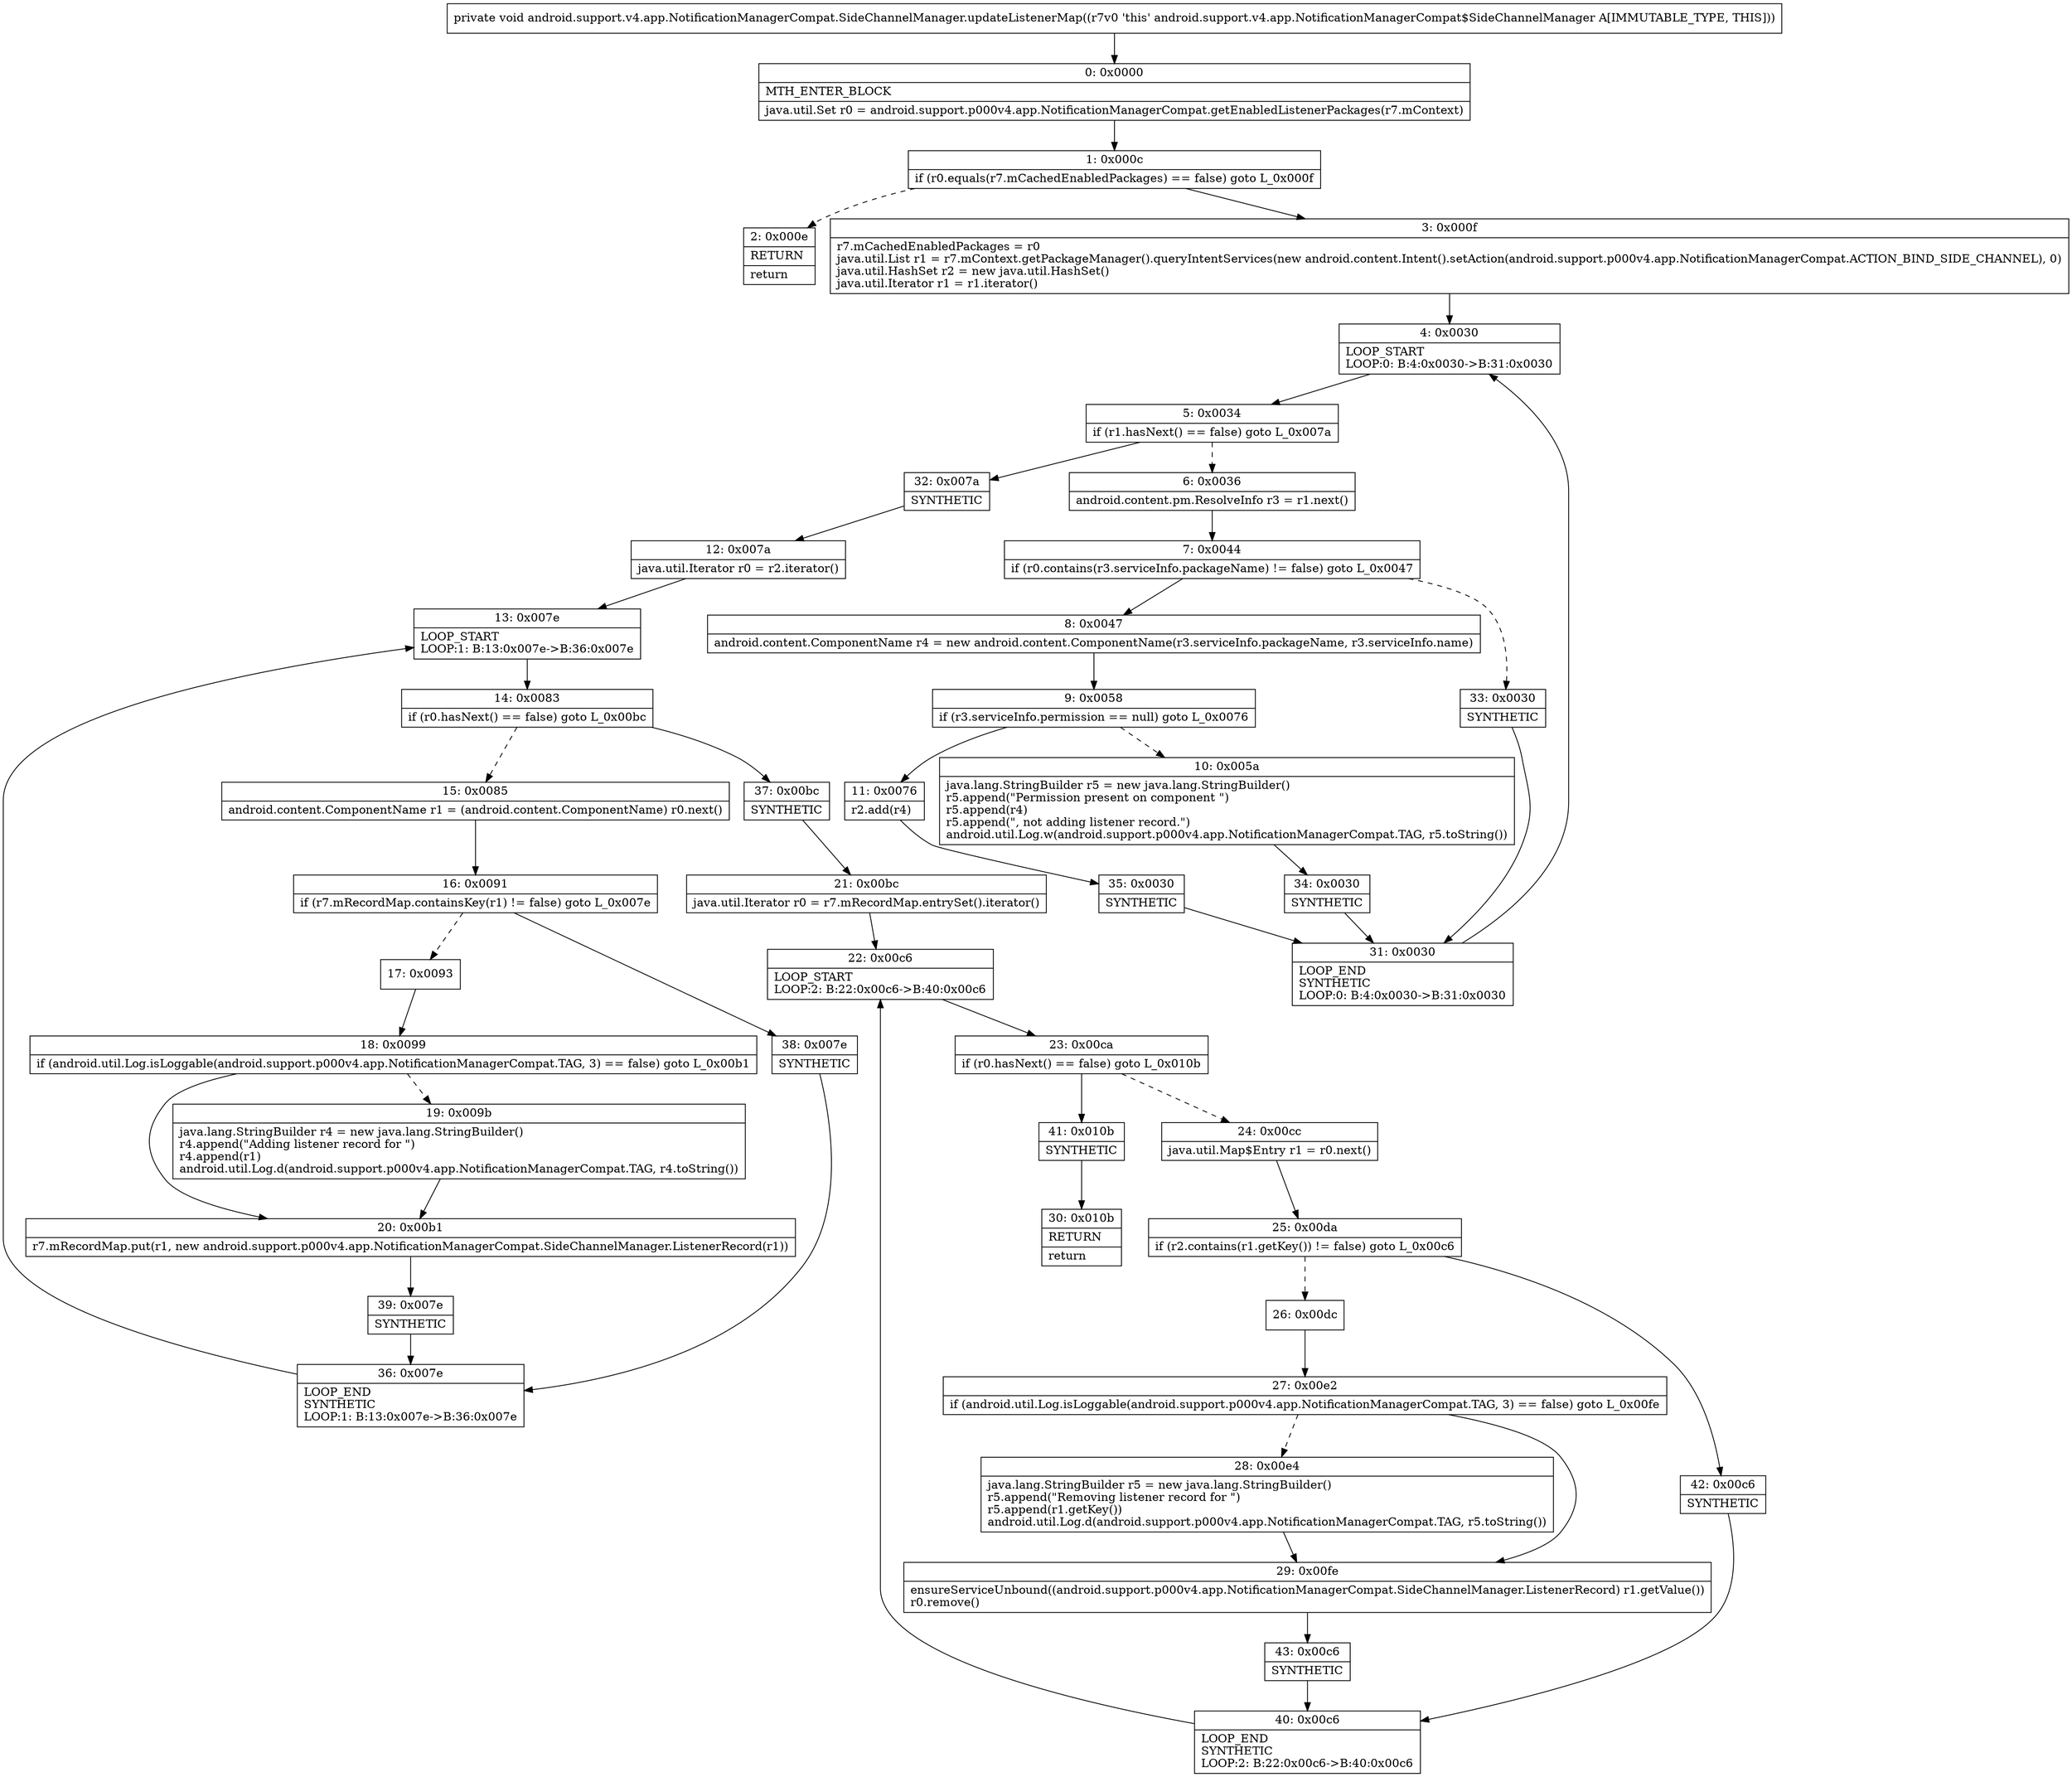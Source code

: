 digraph "CFG forandroid.support.v4.app.NotificationManagerCompat.SideChannelManager.updateListenerMap()V" {
Node_0 [shape=record,label="{0\:\ 0x0000|MTH_ENTER_BLOCK\l|java.util.Set r0 = android.support.p000v4.app.NotificationManagerCompat.getEnabledListenerPackages(r7.mContext)\l}"];
Node_1 [shape=record,label="{1\:\ 0x000c|if (r0.equals(r7.mCachedEnabledPackages) == false) goto L_0x000f\l}"];
Node_2 [shape=record,label="{2\:\ 0x000e|RETURN\l|return\l}"];
Node_3 [shape=record,label="{3\:\ 0x000f|r7.mCachedEnabledPackages = r0\ljava.util.List r1 = r7.mContext.getPackageManager().queryIntentServices(new android.content.Intent().setAction(android.support.p000v4.app.NotificationManagerCompat.ACTION_BIND_SIDE_CHANNEL), 0)\ljava.util.HashSet r2 = new java.util.HashSet()\ljava.util.Iterator r1 = r1.iterator()\l}"];
Node_4 [shape=record,label="{4\:\ 0x0030|LOOP_START\lLOOP:0: B:4:0x0030\-\>B:31:0x0030\l}"];
Node_5 [shape=record,label="{5\:\ 0x0034|if (r1.hasNext() == false) goto L_0x007a\l}"];
Node_6 [shape=record,label="{6\:\ 0x0036|android.content.pm.ResolveInfo r3 = r1.next()\l}"];
Node_7 [shape=record,label="{7\:\ 0x0044|if (r0.contains(r3.serviceInfo.packageName) != false) goto L_0x0047\l}"];
Node_8 [shape=record,label="{8\:\ 0x0047|android.content.ComponentName r4 = new android.content.ComponentName(r3.serviceInfo.packageName, r3.serviceInfo.name)\l}"];
Node_9 [shape=record,label="{9\:\ 0x0058|if (r3.serviceInfo.permission == null) goto L_0x0076\l}"];
Node_10 [shape=record,label="{10\:\ 0x005a|java.lang.StringBuilder r5 = new java.lang.StringBuilder()\lr5.append(\"Permission present on component \")\lr5.append(r4)\lr5.append(\", not adding listener record.\")\landroid.util.Log.w(android.support.p000v4.app.NotificationManagerCompat.TAG, r5.toString())\l}"];
Node_11 [shape=record,label="{11\:\ 0x0076|r2.add(r4)\l}"];
Node_12 [shape=record,label="{12\:\ 0x007a|java.util.Iterator r0 = r2.iterator()\l}"];
Node_13 [shape=record,label="{13\:\ 0x007e|LOOP_START\lLOOP:1: B:13:0x007e\-\>B:36:0x007e\l}"];
Node_14 [shape=record,label="{14\:\ 0x0083|if (r0.hasNext() == false) goto L_0x00bc\l}"];
Node_15 [shape=record,label="{15\:\ 0x0085|android.content.ComponentName r1 = (android.content.ComponentName) r0.next()\l}"];
Node_16 [shape=record,label="{16\:\ 0x0091|if (r7.mRecordMap.containsKey(r1) != false) goto L_0x007e\l}"];
Node_17 [shape=record,label="{17\:\ 0x0093}"];
Node_18 [shape=record,label="{18\:\ 0x0099|if (android.util.Log.isLoggable(android.support.p000v4.app.NotificationManagerCompat.TAG, 3) == false) goto L_0x00b1\l}"];
Node_19 [shape=record,label="{19\:\ 0x009b|java.lang.StringBuilder r4 = new java.lang.StringBuilder()\lr4.append(\"Adding listener record for \")\lr4.append(r1)\landroid.util.Log.d(android.support.p000v4.app.NotificationManagerCompat.TAG, r4.toString())\l}"];
Node_20 [shape=record,label="{20\:\ 0x00b1|r7.mRecordMap.put(r1, new android.support.p000v4.app.NotificationManagerCompat.SideChannelManager.ListenerRecord(r1))\l}"];
Node_21 [shape=record,label="{21\:\ 0x00bc|java.util.Iterator r0 = r7.mRecordMap.entrySet().iterator()\l}"];
Node_22 [shape=record,label="{22\:\ 0x00c6|LOOP_START\lLOOP:2: B:22:0x00c6\-\>B:40:0x00c6\l}"];
Node_23 [shape=record,label="{23\:\ 0x00ca|if (r0.hasNext() == false) goto L_0x010b\l}"];
Node_24 [shape=record,label="{24\:\ 0x00cc|java.util.Map$Entry r1 = r0.next()\l}"];
Node_25 [shape=record,label="{25\:\ 0x00da|if (r2.contains(r1.getKey()) != false) goto L_0x00c6\l}"];
Node_26 [shape=record,label="{26\:\ 0x00dc}"];
Node_27 [shape=record,label="{27\:\ 0x00e2|if (android.util.Log.isLoggable(android.support.p000v4.app.NotificationManagerCompat.TAG, 3) == false) goto L_0x00fe\l}"];
Node_28 [shape=record,label="{28\:\ 0x00e4|java.lang.StringBuilder r5 = new java.lang.StringBuilder()\lr5.append(\"Removing listener record for \")\lr5.append(r1.getKey())\landroid.util.Log.d(android.support.p000v4.app.NotificationManagerCompat.TAG, r5.toString())\l}"];
Node_29 [shape=record,label="{29\:\ 0x00fe|ensureServiceUnbound((android.support.p000v4.app.NotificationManagerCompat.SideChannelManager.ListenerRecord) r1.getValue())\lr0.remove()\l}"];
Node_30 [shape=record,label="{30\:\ 0x010b|RETURN\l|return\l}"];
Node_31 [shape=record,label="{31\:\ 0x0030|LOOP_END\lSYNTHETIC\lLOOP:0: B:4:0x0030\-\>B:31:0x0030\l}"];
Node_32 [shape=record,label="{32\:\ 0x007a|SYNTHETIC\l}"];
Node_33 [shape=record,label="{33\:\ 0x0030|SYNTHETIC\l}"];
Node_34 [shape=record,label="{34\:\ 0x0030|SYNTHETIC\l}"];
Node_35 [shape=record,label="{35\:\ 0x0030|SYNTHETIC\l}"];
Node_36 [shape=record,label="{36\:\ 0x007e|LOOP_END\lSYNTHETIC\lLOOP:1: B:13:0x007e\-\>B:36:0x007e\l}"];
Node_37 [shape=record,label="{37\:\ 0x00bc|SYNTHETIC\l}"];
Node_38 [shape=record,label="{38\:\ 0x007e|SYNTHETIC\l}"];
Node_39 [shape=record,label="{39\:\ 0x007e|SYNTHETIC\l}"];
Node_40 [shape=record,label="{40\:\ 0x00c6|LOOP_END\lSYNTHETIC\lLOOP:2: B:22:0x00c6\-\>B:40:0x00c6\l}"];
Node_41 [shape=record,label="{41\:\ 0x010b|SYNTHETIC\l}"];
Node_42 [shape=record,label="{42\:\ 0x00c6|SYNTHETIC\l}"];
Node_43 [shape=record,label="{43\:\ 0x00c6|SYNTHETIC\l}"];
MethodNode[shape=record,label="{private void android.support.v4.app.NotificationManagerCompat.SideChannelManager.updateListenerMap((r7v0 'this' android.support.v4.app.NotificationManagerCompat$SideChannelManager A[IMMUTABLE_TYPE, THIS])) }"];
MethodNode -> Node_0;
Node_0 -> Node_1;
Node_1 -> Node_2[style=dashed];
Node_1 -> Node_3;
Node_3 -> Node_4;
Node_4 -> Node_5;
Node_5 -> Node_6[style=dashed];
Node_5 -> Node_32;
Node_6 -> Node_7;
Node_7 -> Node_8;
Node_7 -> Node_33[style=dashed];
Node_8 -> Node_9;
Node_9 -> Node_10[style=dashed];
Node_9 -> Node_11;
Node_10 -> Node_34;
Node_11 -> Node_35;
Node_12 -> Node_13;
Node_13 -> Node_14;
Node_14 -> Node_15[style=dashed];
Node_14 -> Node_37;
Node_15 -> Node_16;
Node_16 -> Node_17[style=dashed];
Node_16 -> Node_38;
Node_17 -> Node_18;
Node_18 -> Node_19[style=dashed];
Node_18 -> Node_20;
Node_19 -> Node_20;
Node_20 -> Node_39;
Node_21 -> Node_22;
Node_22 -> Node_23;
Node_23 -> Node_24[style=dashed];
Node_23 -> Node_41;
Node_24 -> Node_25;
Node_25 -> Node_26[style=dashed];
Node_25 -> Node_42;
Node_26 -> Node_27;
Node_27 -> Node_28[style=dashed];
Node_27 -> Node_29;
Node_28 -> Node_29;
Node_29 -> Node_43;
Node_31 -> Node_4;
Node_32 -> Node_12;
Node_33 -> Node_31;
Node_34 -> Node_31;
Node_35 -> Node_31;
Node_36 -> Node_13;
Node_37 -> Node_21;
Node_38 -> Node_36;
Node_39 -> Node_36;
Node_40 -> Node_22;
Node_41 -> Node_30;
Node_42 -> Node_40;
Node_43 -> Node_40;
}

